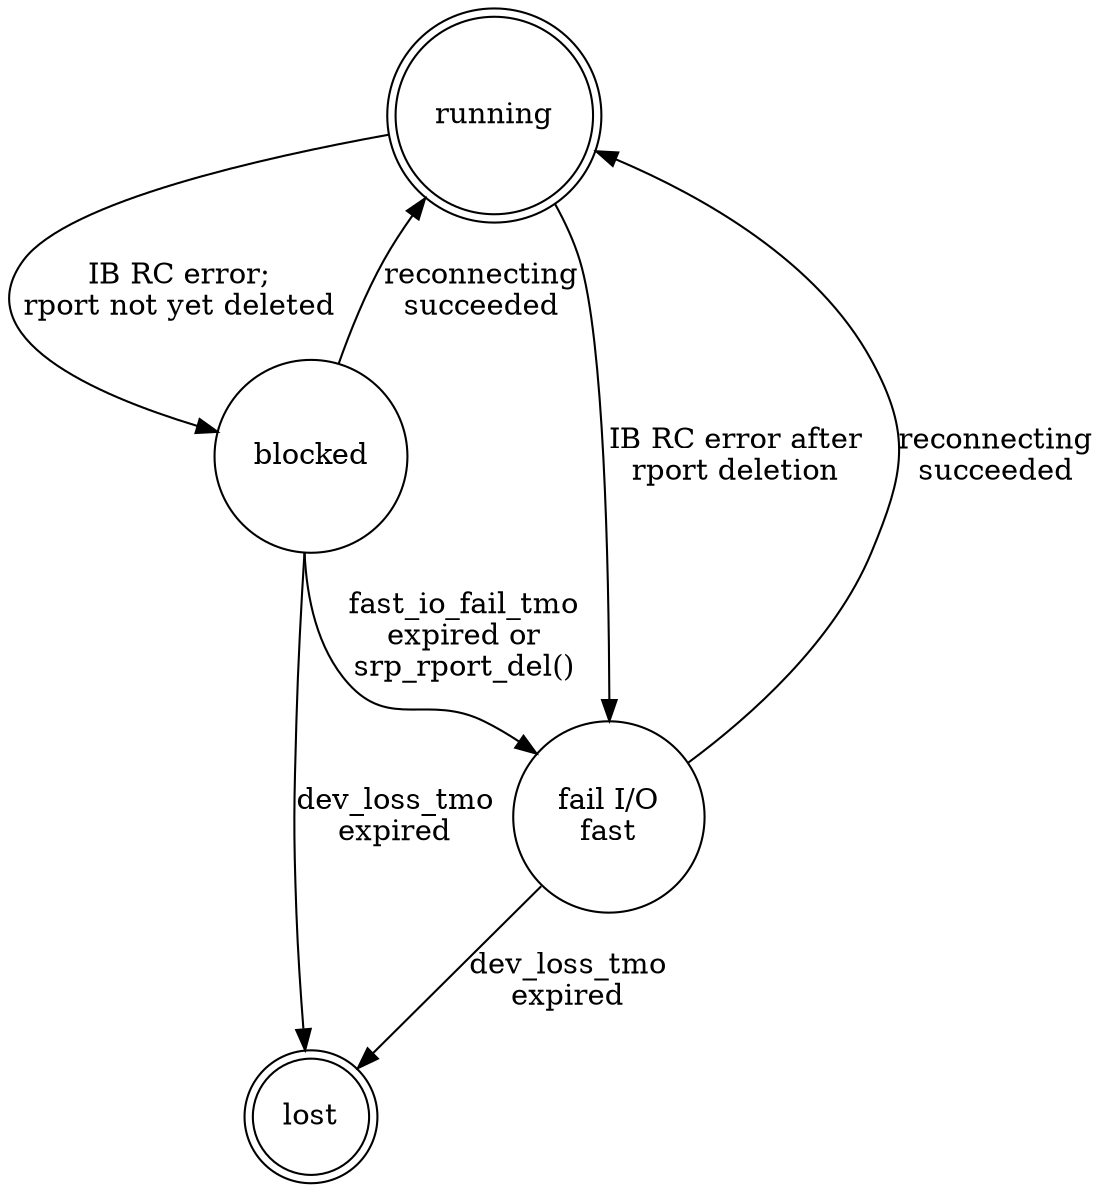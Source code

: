 digraph srp_initiator {
	node [shape = doublecircle]; running lost;
	node [shape = circle];

	running;
	blocked;
	failfast	[ label = "fail I/O\nfast" ];
	lost;

	running -> blocked	[ label = "IB RC error;\nrport not yet deleted" ];
	blocked -> failfast	[ label = "fast_io_fail_tmo\nexpired or\nsrp_rport_del()" ];
	blocked -> lost		[ label = "dev_loss_tmo\nexpired" ];
	failfast -> lost	[ label = "dev_loss_tmo\nexpired" ];
	blocked -> running	[ label = "reconnecting\nsucceeded" ];
	failfast -> running	[ label = "reconnecting\nsucceeded" ];

	running -> failfast	[ label = "IB RC error after\nrport deletion" ];
}
